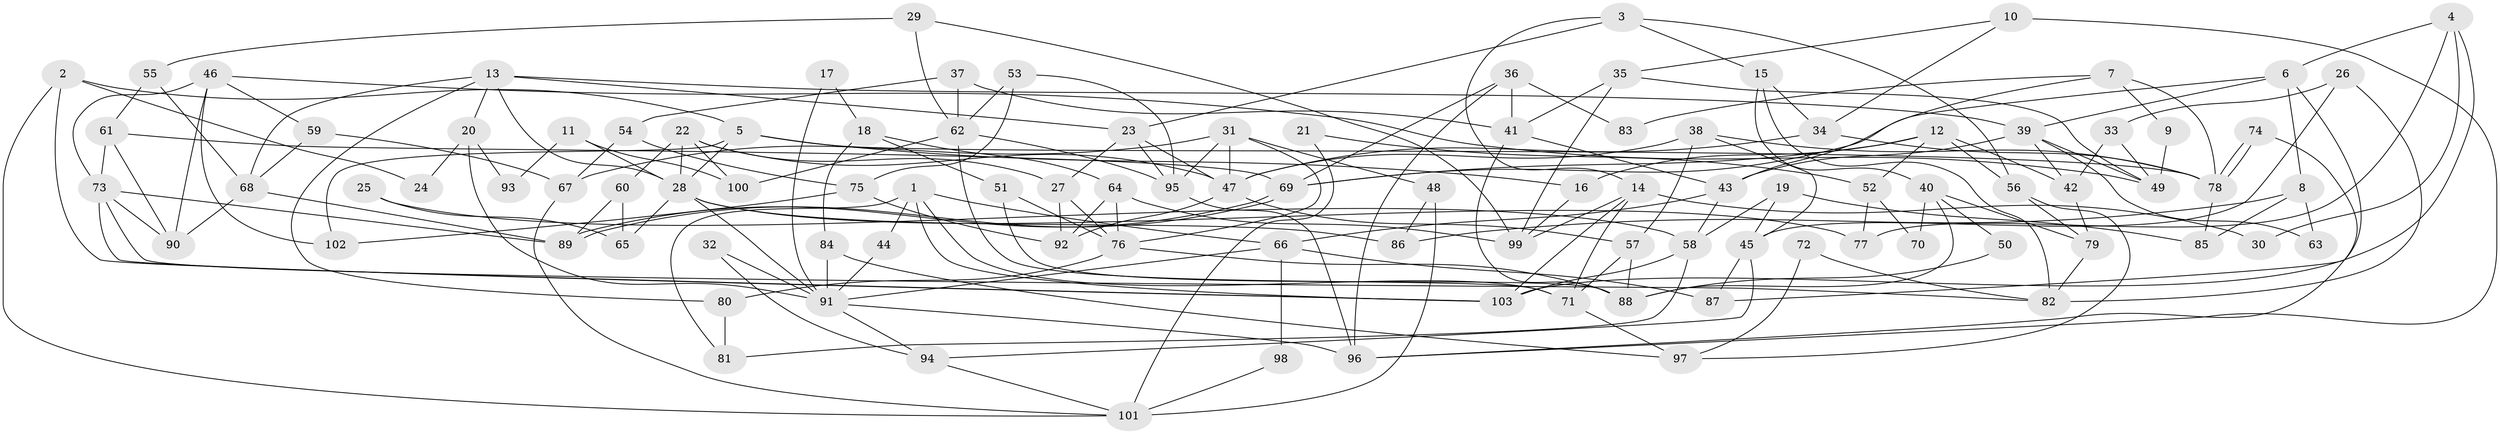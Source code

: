 // coarse degree distribution, {9: 0.03076923076923077, 4: 0.09230769230769231, 7: 0.15384615384615385, 6: 0.16923076923076924, 5: 0.16923076923076924, 3: 0.16923076923076924, 2: 0.15384615384615385, 8: 0.06153846153846154}
// Generated by graph-tools (version 1.1) at 2025/52/02/27/25 19:52:07]
// undirected, 103 vertices, 206 edges
graph export_dot {
graph [start="1"]
  node [color=gray90,style=filled];
  1;
  2;
  3;
  4;
  5;
  6;
  7;
  8;
  9;
  10;
  11;
  12;
  13;
  14;
  15;
  16;
  17;
  18;
  19;
  20;
  21;
  22;
  23;
  24;
  25;
  26;
  27;
  28;
  29;
  30;
  31;
  32;
  33;
  34;
  35;
  36;
  37;
  38;
  39;
  40;
  41;
  42;
  43;
  44;
  45;
  46;
  47;
  48;
  49;
  50;
  51;
  52;
  53;
  54;
  55;
  56;
  57;
  58;
  59;
  60;
  61;
  62;
  63;
  64;
  65;
  66;
  67;
  68;
  69;
  70;
  71;
  72;
  73;
  74;
  75;
  76;
  77;
  78;
  79;
  80;
  81;
  82;
  83;
  84;
  85;
  86;
  87;
  88;
  89;
  90;
  91;
  92;
  93;
  94;
  95;
  96;
  97;
  98;
  99;
  100;
  101;
  102;
  103;
  1 -- 103;
  1 -- 66;
  1 -- 44;
  1 -- 71;
  1 -- 81;
  2 -- 5;
  2 -- 103;
  2 -- 24;
  2 -- 101;
  3 -- 23;
  3 -- 15;
  3 -- 14;
  3 -- 56;
  4 -- 6;
  4 -- 103;
  4 -- 30;
  4 -- 77;
  5 -- 16;
  5 -- 78;
  5 -- 28;
  5 -- 102;
  6 -- 69;
  6 -- 39;
  6 -- 8;
  6 -- 87;
  7 -- 43;
  7 -- 78;
  7 -- 9;
  7 -- 83;
  8 -- 86;
  8 -- 63;
  8 -- 85;
  9 -- 49;
  10 -- 35;
  10 -- 96;
  10 -- 34;
  11 -- 100;
  11 -- 28;
  11 -- 93;
  12 -- 69;
  12 -- 56;
  12 -- 16;
  12 -- 42;
  12 -- 52;
  13 -- 23;
  13 -- 28;
  13 -- 20;
  13 -- 39;
  13 -- 68;
  13 -- 80;
  14 -- 103;
  14 -- 30;
  14 -- 71;
  14 -- 99;
  15 -- 34;
  15 -- 82;
  15 -- 40;
  16 -- 99;
  17 -- 18;
  17 -- 91;
  18 -- 64;
  18 -- 51;
  18 -- 84;
  19 -- 58;
  19 -- 85;
  19 -- 45;
  20 -- 91;
  20 -- 24;
  20 -- 93;
  21 -- 52;
  21 -- 101;
  22 -- 28;
  22 -- 27;
  22 -- 47;
  22 -- 60;
  22 -- 100;
  23 -- 27;
  23 -- 47;
  23 -- 95;
  25 -- 65;
  25 -- 58;
  26 -- 82;
  26 -- 45;
  26 -- 33;
  27 -- 76;
  27 -- 92;
  28 -- 91;
  28 -- 65;
  28 -- 77;
  28 -- 86;
  29 -- 99;
  29 -- 55;
  29 -- 62;
  31 -- 95;
  31 -- 47;
  31 -- 48;
  31 -- 67;
  31 -- 76;
  32 -- 91;
  32 -- 94;
  33 -- 49;
  33 -- 42;
  34 -- 47;
  34 -- 78;
  35 -- 49;
  35 -- 99;
  35 -- 41;
  36 -- 69;
  36 -- 96;
  36 -- 41;
  36 -- 83;
  37 -- 41;
  37 -- 62;
  37 -- 54;
  38 -- 57;
  38 -- 78;
  38 -- 45;
  38 -- 47;
  39 -- 42;
  39 -- 43;
  39 -- 49;
  39 -- 63;
  40 -- 88;
  40 -- 50;
  40 -- 70;
  40 -- 79;
  41 -- 43;
  41 -- 88;
  42 -- 79;
  43 -- 58;
  43 -- 66;
  44 -- 91;
  45 -- 87;
  45 -- 94;
  46 -- 59;
  46 -- 102;
  46 -- 49;
  46 -- 73;
  46 -- 90;
  47 -- 57;
  47 -- 92;
  48 -- 101;
  48 -- 86;
  50 -- 88;
  51 -- 76;
  51 -- 88;
  52 -- 77;
  52 -- 70;
  53 -- 62;
  53 -- 95;
  53 -- 75;
  54 -- 67;
  54 -- 75;
  55 -- 68;
  55 -- 61;
  56 -- 79;
  56 -- 97;
  57 -- 71;
  57 -- 88;
  58 -- 81;
  58 -- 103;
  59 -- 68;
  59 -- 67;
  60 -- 89;
  60 -- 65;
  61 -- 73;
  61 -- 90;
  61 -- 69;
  62 -- 71;
  62 -- 95;
  62 -- 100;
  64 -- 76;
  64 -- 92;
  64 -- 99;
  66 -- 87;
  66 -- 91;
  66 -- 98;
  67 -- 101;
  68 -- 89;
  68 -- 90;
  69 -- 89;
  69 -- 89;
  71 -- 97;
  72 -- 82;
  72 -- 97;
  73 -- 90;
  73 -- 82;
  73 -- 89;
  73 -- 103;
  74 -- 78;
  74 -- 78;
  74 -- 96;
  75 -- 92;
  75 -- 102;
  76 -- 88;
  76 -- 80;
  78 -- 85;
  79 -- 82;
  80 -- 81;
  84 -- 97;
  84 -- 91;
  91 -- 94;
  91 -- 96;
  94 -- 101;
  95 -- 96;
  98 -- 101;
}
